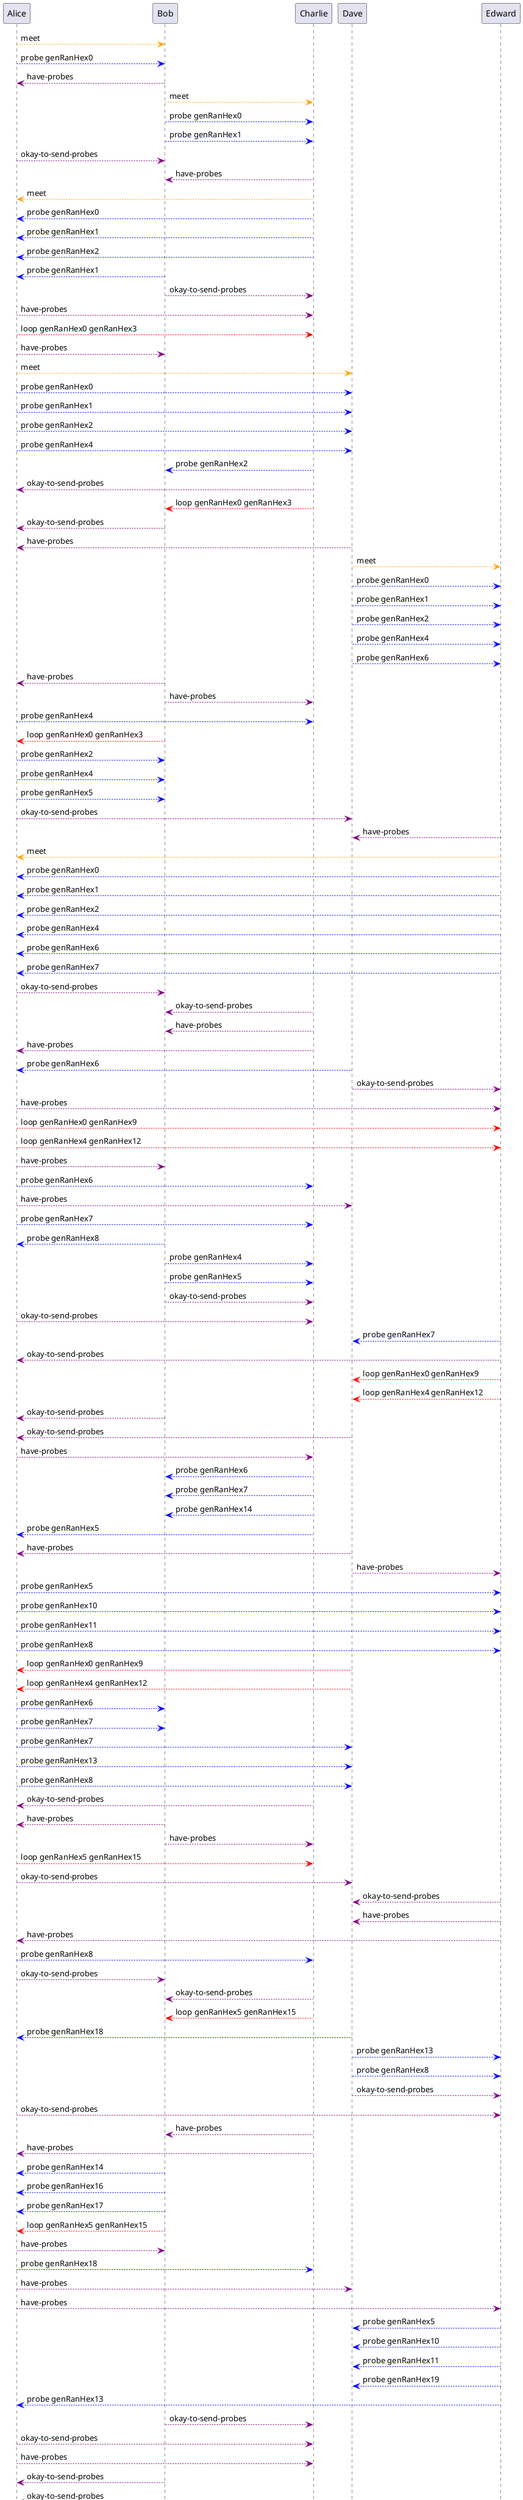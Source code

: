 @startuml messages
Alice -[#orange]-> Bob: meet
Alice -[#blue]-> Bob: probe genRanHex0
Bob -[#purple]-> Alice: have-probes
Bob -[#orange]-> Charlie: meet
Bob -[#blue]-> Charlie: probe genRanHex0
Bob -[#blue]-> Charlie: probe genRanHex1
Alice -[#purple]-> Bob: okay-to-send-probes
Charlie -[#purple]-> Bob: have-probes
Charlie -[#orange]-> Alice: meet
Charlie -[#blue]-> Alice: probe genRanHex0
Charlie -[#blue]-> Alice: probe genRanHex1
Charlie -[#blue]-> Alice: probe genRanHex2
Bob -[#blue]-> Alice: probe genRanHex1
Bob -[#purple]-> Charlie: okay-to-send-probes
Alice -[#purple]-> Charlie: have-probes
Alice -[#red]-> Charlie: loop genRanHex0 genRanHex3
Alice -[#purple]-> Bob: have-probes
Alice -[#orange]-> Dave: meet
Alice -[#blue]-> Dave: probe genRanHex0
Alice -[#blue]-> Dave: probe genRanHex1
Alice -[#blue]-> Dave: probe genRanHex2
Alice -[#blue]-> Dave: probe genRanHex4
Charlie -[#blue]-> Bob: probe genRanHex2
Charlie -[#purple]-> Alice: okay-to-send-probes
Charlie -[#red]-> Bob: loop genRanHex0 genRanHex3
Bob -[#purple]-> Alice: okay-to-send-probes
Dave -[#purple]-> Alice: have-probes
Dave -[#orange]-> Edward: meet
Dave -[#blue]-> Edward: probe genRanHex0
Dave -[#blue]-> Edward: probe genRanHex1
Dave -[#blue]-> Edward: probe genRanHex2
Dave -[#blue]-> Edward: probe genRanHex4
Dave -[#blue]-> Edward: probe genRanHex6
Bob -[#purple]-> Alice: have-probes
Bob -[#purple]-> Charlie: have-probes
Alice -[#blue]-> Charlie: probe genRanHex4
Bob -[#red]-> Alice: loop genRanHex0 genRanHex3
Alice -[#blue]-> Bob: probe genRanHex2
Alice -[#blue]-> Bob: probe genRanHex4
Alice -[#blue]-> Bob: probe genRanHex5
Alice -[#purple]-> Dave: okay-to-send-probes
Edward -[#purple]-> Dave: have-probes
Edward -[#orange]-> Alice: meet
Edward -[#blue]-> Alice: probe genRanHex0
Edward -[#blue]-> Alice: probe genRanHex1
Edward -[#blue]-> Alice: probe genRanHex2
Edward -[#blue]-> Alice: probe genRanHex4
Edward -[#blue]-> Alice: probe genRanHex6
Edward -[#blue]-> Alice: probe genRanHex7
Alice -[#purple]-> Bob: okay-to-send-probes
Charlie -[#purple]-> Bob: okay-to-send-probes
Charlie -[#purple]-> Bob: have-probes
Charlie -[#purple]-> Alice: have-probes
Dave -[#blue]-> Alice: probe genRanHex6
Dave -[#purple]-> Edward: okay-to-send-probes
Alice -[#purple]-> Edward: have-probes
Alice -[#red]-> Edward: loop genRanHex0 genRanHex9
Alice -[#red]-> Edward: loop genRanHex4 genRanHex12
Alice -[#purple]-> Bob: have-probes
Alice -[#blue]-> Charlie: probe genRanHex6
Alice -[#purple]-> Dave: have-probes
Alice -[#blue]-> Charlie: probe genRanHex7
Bob -[#blue]-> Alice: probe genRanHex8
Bob -[#blue]-> Charlie: probe genRanHex4
Bob -[#blue]-> Charlie: probe genRanHex5
Bob -[#purple]-> Charlie: okay-to-send-probes
Alice -[#purple]-> Charlie: okay-to-send-probes
Edward -[#blue]-> Dave: probe genRanHex7
Edward -[#purple]-> Alice: okay-to-send-probes
Edward -[#red]-> Dave: loop genRanHex0 genRanHex9
Edward -[#red]-> Dave: loop genRanHex4 genRanHex12
Bob -[#purple]-> Alice: okay-to-send-probes
Dave -[#purple]-> Alice: okay-to-send-probes
Alice -[#purple]-> Charlie: have-probes
Charlie -[#blue]-> Bob: probe genRanHex6
Charlie -[#blue]-> Bob: probe genRanHex7
Charlie -[#blue]-> Bob: probe genRanHex14
Charlie -[#blue]-> Alice: probe genRanHex5
Dave -[#purple]-> Alice: have-probes
Dave -[#purple]-> Edward: have-probes
Alice -[#blue]-> Edward: probe genRanHex5
Alice -[#blue]-> Edward: probe genRanHex10
Alice -[#blue]-> Edward: probe genRanHex11
Alice -[#blue]-> Edward: probe genRanHex8
Dave -[#red]-> Alice: loop genRanHex0 genRanHex9
Dave -[#red]-> Alice: loop genRanHex4 genRanHex12
Alice -[#blue]-> Bob: probe genRanHex6
Alice -[#blue]-> Bob: probe genRanHex7
Alice -[#blue]-> Dave: probe genRanHex7
Alice -[#blue]-> Dave: probe genRanHex13
Alice -[#blue]-> Dave: probe genRanHex8
Charlie -[#purple]-> Alice: okay-to-send-probes
Bob -[#purple]-> Alice: have-probes
Bob -[#purple]-> Charlie: have-probes
Alice -[#red]-> Charlie: loop genRanHex5 genRanHex15
Alice -[#purple]-> Dave: okay-to-send-probes
Edward -[#purple]-> Dave: okay-to-send-probes
Edward -[#purple]-> Dave: have-probes
Edward -[#purple]-> Alice: have-probes
Alice -[#blue]-> Charlie: probe genRanHex8
Alice -[#purple]-> Bob: okay-to-send-probes
Charlie -[#purple]-> Bob: okay-to-send-probes
Charlie -[#red]-> Bob: loop genRanHex5 genRanHex15
Dave -[#blue]-> Alice: probe genRanHex18
Dave -[#blue]-> Edward: probe genRanHex13
Dave -[#blue]-> Edward: probe genRanHex8
Dave -[#purple]-> Edward: okay-to-send-probes
Alice -[#purple]-> Edward: okay-to-send-probes
Charlie -[#purple]-> Bob: have-probes
Charlie -[#purple]-> Alice: have-probes
Bob -[#blue]-> Alice: probe genRanHex14
Bob -[#blue]-> Alice: probe genRanHex16
Bob -[#blue]-> Alice: probe genRanHex17
Bob -[#red]-> Alice: loop genRanHex5 genRanHex15
Alice -[#purple]-> Bob: have-probes
Alice -[#blue]-> Charlie: probe genRanHex18
Alice -[#purple]-> Dave: have-probes
Alice -[#purple]-> Edward: have-probes
Edward -[#blue]-> Dave: probe genRanHex5
Edward -[#blue]-> Dave: probe genRanHex10
Edward -[#blue]-> Dave: probe genRanHex11
Edward -[#blue]-> Dave: probe genRanHex19
Edward -[#blue]-> Alice: probe genRanHex13
Bob -[#purple]-> Charlie: okay-to-send-probes
Alice -[#purple]-> Charlie: okay-to-send-probes
Alice -[#purple]-> Charlie: have-probes
Bob -[#purple]-> Alice: okay-to-send-probes
Dave -[#purple]-> Alice: okay-to-send-probes
Edward -[#purple]-> Alice: okay-to-send-probes
Dave -[#purple]-> Alice: have-probes
Dave -[#purple]-> Edward: have-probes
Alice -[#red]-> Edward: loop genRanHex13 genRanHex20
Charlie -[#blue]-> Bob: probe genRanHex8
Charlie -[#blue]-> Bob: probe genRanHex18
Charlie -[#purple]-> Alice: okay-to-send-probes
Alice -[#blue]-> Bob: probe genRanHex18
Alice -[#blue]-> Dave: probe genRanHex14
Alice -[#blue]-> Dave: probe genRanHex16
Alice -[#blue]-> Dave: probe genRanHex17
Alice -[#blue]-> Edward: probe genRanHex18
Alice -[#blue]-> Edward: probe genRanHex14
Alice -[#blue]-> Edward: probe genRanHex16
Alice -[#blue]-> Edward: probe genRanHex17
Alice -[#purple]-> Dave: okay-to-send-probes
Edward -[#purple]-> Dave: okay-to-send-probes
Edward -[#red]-> Dave: loop genRanHex13 genRanHex20
Bob -[#red]-> Charlie: loop genRanHex8 genRanHex21
Bob -[#purple]-> Alice: have-probes
Bob -[#purple]-> Charlie: have-probes
Alice -[#blue]-> Charlie: probe genRanHex14
Alice -[#blue]-> Charlie: probe genRanHex16
Alice -[#blue]-> Charlie: probe genRanHex17
Edward -[#purple]-> Dave: have-probes
Edward -[#purple]-> Alice: have-probes
Dave -[#blue]-> Alice: probe genRanHex5
Dave -[#blue]-> Alice: probe genRanHex10
Dave -[#blue]-> Alice: probe genRanHex11
Dave -[#blue]-> Alice: probe genRanHex19
Dave -[#blue]-> Edward: probe genRanHex14
Dave -[#blue]-> Edward: probe genRanHex16
Dave -[#blue]-> Edward: probe genRanHex17
Dave -[#red]-> Alice: loop genRanHex13 genRanHex20
Charlie -[#red]-> Alice: loop genRanHex8 genRanHex21
Alice -[#purple]-> Bob: okay-to-send-probes
Charlie -[#purple]-> Bob: okay-to-send-probes
Charlie -[#red]-> Alice: loop genRanHex14 genRanHex23
Charlie -[#purple]-> Bob: have-probes
Charlie -[#purple]-> Alice: have-probes
Dave -[#purple]-> Edward: okay-to-send-probes
Alice -[#purple]-> Edward: okay-to-send-probes
Alice -[#red]-> Dave: loop genRanHex5 genRanHex24
Alice -[#red]-> Dave: loop genRanHex10 genRanHex25
Alice -[#red]-> Dave: loop genRanHex11 genRanHex26
Alice -[#purple]-> Bob: have-probes
Alice -[#blue]-> Charlie: probe genRanHex19
Alice -[#purple]-> Dave: have-probes
Alice -[#purple]-> Edward: have-probes
Alice -[#red]-> Bob: loop genRanHex8 genRanHex21
Bob -[#blue]-> Alice: probe genRanHex22
Alice -[#red]-> Bob: loop genRanHex14 genRanHex23
Bob -[#purple]-> Charlie: okay-to-send-probes
Alice -[#purple]-> Charlie: okay-to-send-probes
Edward -[#blue]-> Dave: probe genRanHex18
Edward -[#blue]-> Dave: probe genRanHex27
Edward -[#blue]-> Dave: probe genRanHex28
Edward -[#blue]-> Dave: probe genRanHex29
Dave -[#red]-> Edward: loop genRanHex5 genRanHex24
Dave -[#red]-> Edward: loop genRanHex10 genRanHex25
Dave -[#red]-> Edward: loop genRanHex11 genRanHex26
Bob -[#purple]-> Alice: okay-to-send-probes
Dave -[#purple]-> Alice: okay-to-send-probes
Edward -[#purple]-> Alice: okay-to-send-probes
Alice -[#purple]-> Charlie: have-probes
Bob -[#red]-> Charlie: loop genRanHex14 genRanHex23
Charlie -[#blue]-> Bob: probe genRanHex16
Charlie -[#blue]-> Bob: probe genRanHex17
Charlie -[#blue]-> Bob: probe genRanHex19
Dave -[#red]-> Edward: loop genRanHex18 genRanHex30
Dave -[#purple]-> Alice: have-probes
Dave -[#purple]-> Edward: have-probes
Edward -[#red]-> Alice: loop genRanHex5 genRanHex24
Edward -[#red]-> Alice: loop genRanHex10 genRanHex25
Edward -[#red]-> Alice: loop genRanHex11 genRanHex26
Alice -[#blue]-> Bob: probe genRanHex19
Alice -[#blue]-> Dave: probe genRanHex22
Alice -[#blue]-> Edward: probe genRanHex19
Alice -[#blue]-> Edward: probe genRanHex22
Charlie -[#purple]-> Alice: okay-to-send-probes
Bob -[#red]-> Charlie: loop genRanHex16 genRanHex31
Bob -[#red]-> Charlie: loop genRanHex17 genRanHex32
Bob -[#purple]-> Alice: have-probes
Bob -[#purple]-> Charlie: have-probes
Edward -[#red]-> Alice: loop genRanHex18 genRanHex30
Alice -[#purple]-> Dave: okay-to-send-probes
Edward -[#purple]-> Dave: okay-to-send-probes
Edward -[#red]-> Alice: loop genRanHex19 genRanHex34
Edward -[#purple]-> Dave: have-probes
Edward -[#purple]-> Alice: have-probes
Alice -[#blue]-> Charlie: probe genRanHex22
Charlie -[#red]-> Alice: loop genRanHex16 genRanHex31
Charlie -[#red]-> Alice: loop genRanHex17 genRanHex32
Alice -[#purple]-> Bob: okay-to-send-probes
Charlie -[#purple]-> Bob: okay-to-send-probes
Alice -[#red]-> Dave: loop genRanHex18 genRanHex30
Dave -[#blue]-> Alice: probe genRanHex27
Dave -[#blue]-> Alice: probe genRanHex28
Dave -[#blue]-> Alice: probe genRanHex29
Dave -[#blue]-> Edward: probe genRanHex22
Alice -[#red]-> Dave: loop genRanHex19 genRanHex34
Dave -[#purple]-> Edward: okay-to-send-probes
Alice -[#purple]-> Edward: okay-to-send-probes
Charlie -[#purple]-> Bob: have-probes
Charlie -[#purple]-> Alice: have-probes
Alice -[#red]-> Bob: loop genRanHex16 genRanHex31
Alice -[#red]-> Bob: loop genRanHex17 genRanHex32
Bob -[#blue]-> Alice: probe genRanHex33
Alice -[#purple]-> Bob: have-probes
Alice -[#blue]-> Charlie: probe genRanHex27
Alice -[#purple]-> Dave: have-probes
Alice -[#purple]-> Edward: have-probes
Alice -[#blue]-> Charlie: probe genRanHex28
Alice -[#blue]-> Charlie: probe genRanHex29
Dave -[#red]-> Edward: loop genRanHex19 genRanHex34
Edward -[#blue]-> Dave: probe genRanHex35
Bob -[#purple]-> Charlie: okay-to-send-probes
Alice -[#purple]-> Charlie: okay-to-send-probes
Alice -[#purple]-> Charlie: have-probes
Bob -[#purple]-> Alice: okay-to-send-probes
Dave -[#purple]-> Alice: okay-to-send-probes
Edward -[#purple]-> Alice: okay-to-send-probes
Dave -[#purple]-> Alice: have-probes
Dave -[#purple]-> Edward: have-probes
Charlie -[#blue]-> Bob: probe genRanHex22
Charlie -[#blue]-> Bob: probe genRanHex27
Charlie -[#blue]-> Bob: probe genRanHex28
Charlie -[#blue]-> Bob: probe genRanHex29
Charlie -[#purple]-> Alice: okay-to-send-probes
Alice -[#blue]-> Bob: probe genRanHex27
Alice -[#blue]-> Bob: probe genRanHex28
Alice -[#blue]-> Bob: probe genRanHex29
Alice -[#blue]-> Dave: probe genRanHex33
Alice -[#blue]-> Edward: probe genRanHex27
Alice -[#blue]-> Edward: probe genRanHex28
Alice -[#blue]-> Edward: probe genRanHex29
Alice -[#blue]-> Edward: probe genRanHex33
Alice -[#purple]-> Dave: okay-to-send-probes
Edward -[#purple]-> Dave: okay-to-send-probes
Bob -[#red]-> Charlie: loop genRanHex22 genRanHex36
Bob -[#purple]-> Alice: have-probes
Bob -[#purple]-> Charlie: have-probes
Alice -[#blue]-> Charlie: probe genRanHex33
Edward -[#red]-> Alice: loop genRanHex27 genRanHex40
Edward -[#red]-> Alice: loop genRanHex28 genRanHex41
Edward -[#red]-> Alice: loop genRanHex29 genRanHex42
Edward -[#purple]-> Dave: have-probes
Edward -[#purple]-> Alice: have-probes
Dave -[#blue]-> Alice: probe genRanHex35
Dave -[#blue]-> Edward: probe genRanHex33
Charlie -[#red]-> Alice: loop genRanHex22 genRanHex36
Alice -[#purple]-> Bob: okay-to-send-probes
Charlie -[#purple]-> Bob: okay-to-send-probes
Charlie -[#purple]-> Bob: have-probes
Charlie -[#purple]-> Alice: have-probes
Alice -[#red]-> Dave: loop genRanHex27 genRanHex40
Alice -[#red]-> Dave: loop genRanHex28 genRanHex41
Alice -[#red]-> Dave: loop genRanHex29 genRanHex42
Dave -[#purple]-> Edward: okay-to-send-probes
Alice -[#purple]-> Edward: okay-to-send-probes
Alice -[#purple]-> Bob: have-probes
Alice -[#blue]-> Charlie: probe genRanHex35
Alice -[#purple]-> Dave: have-probes
Alice -[#purple]-> Edward: have-probes
Alice -[#red]-> Bob: loop genRanHex22 genRanHex36
Bob -[#blue]-> Alice: probe genRanHex37
Bob -[#blue]-> Alice: probe genRanHex38
Bob -[#blue]-> Alice: probe genRanHex39
Bob -[#purple]-> Charlie: okay-to-send-probes
Alice -[#purple]-> Charlie: okay-to-send-probes
Dave -[#red]-> Edward: loop genRanHex27 genRanHex40
Dave -[#red]-> Edward: loop genRanHex28 genRanHex41
Dave -[#red]-> Edward: loop genRanHex29 genRanHex42
Edward -[#blue]-> Dave: probe genRanHex43
Bob -[#purple]-> Alice: okay-to-send-probes
Dave -[#purple]-> Alice: okay-to-send-probes
Edward -[#purple]-> Alice: okay-to-send-probes
Alice -[#purple]-> Charlie: have-probes
Charlie -[#blue]-> Bob: probe genRanHex33
Charlie -[#blue]-> Bob: probe genRanHex35
Dave -[#purple]-> Alice: have-probes
Dave -[#purple]-> Edward: have-probes
Alice -[#blue]-> Bob: probe genRanHex35
Alice -[#blue]-> Dave: probe genRanHex37
Alice -[#blue]-> Dave: probe genRanHex38
Alice -[#blue]-> Dave: probe genRanHex39
Alice -[#blue]-> Edward: probe genRanHex35
Alice -[#blue]-> Edward: probe genRanHex37
Alice -[#blue]-> Edward: probe genRanHex38
Alice -[#blue]-> Edward: probe genRanHex39
Charlie -[#purple]-> Alice: okay-to-send-probes
Bob -[#red]-> Charlie: loop genRanHex33 genRanHex44
Bob -[#purple]-> Alice: have-probes
Bob -[#purple]-> Charlie: have-probes
Alice -[#purple]-> Dave: okay-to-send-probes
Edward -[#purple]-> Dave: okay-to-send-probes
Edward -[#red]-> Alice: loop genRanHex35 genRanHex46
Edward -[#purple]-> Dave: have-probes
Edward -[#purple]-> Alice: have-probes
Alice -[#blue]-> Charlie: probe genRanHex37
Alice -[#blue]-> Charlie: probe genRanHex38
Alice -[#blue]-> Charlie: probe genRanHex39
Charlie -[#red]-> Alice: loop genRanHex33 genRanHex44
Alice -[#purple]-> Bob: okay-to-send-probes
Charlie -[#purple]-> Bob: okay-to-send-probes
Dave -[#blue]-> Alice: probe genRanHex43
Dave -[#blue]-> Edward: probe genRanHex37
Dave -[#blue]-> Edward: probe genRanHex38
Dave -[#blue]-> Edward: probe genRanHex39
Alice -[#red]-> Dave: loop genRanHex35 genRanHex46
Dave -[#purple]-> Edward: okay-to-send-probes
Alice -[#purple]-> Edward: okay-to-send-probes
Charlie -[#purple]-> Bob: have-probes
Charlie -[#purple]-> Alice: have-probes
Alice -[#red]-> Bob: loop genRanHex33 genRanHex44
Bob -[#blue]-> Alice: probe genRanHex45
Alice -[#purple]-> Bob: have-probes
Alice -[#blue]-> Charlie: probe genRanHex43
Alice -[#purple]-> Dave: have-probes
Alice -[#purple]-> Edward: have-probes
Dave -[#red]-> Edward: loop genRanHex35 genRanHex46
Edward -[#blue]-> Dave: probe genRanHex47
Edward -[#blue]-> Dave: probe genRanHex48
Edward -[#blue]-> Dave: probe genRanHex49
Bob -[#purple]-> Charlie: okay-to-send-probes
Alice -[#purple]-> Charlie: okay-to-send-probes
Alice -[#purple]-> Charlie: have-probes
Bob -[#purple]-> Alice: okay-to-send-probes
Dave -[#purple]-> Alice: okay-to-send-probes
Edward -[#purple]-> Alice: okay-to-send-probes
Dave -[#purple]-> Alice: have-probes
Dave -[#purple]-> Edward: have-probes
Charlie -[#blue]-> Bob: probe genRanHex37
Charlie -[#blue]-> Bob: probe genRanHex38
Charlie -[#blue]-> Bob: probe genRanHex39
Charlie -[#blue]-> Bob: probe genRanHex43
Charlie -[#purple]-> Alice: okay-to-send-probes
Alice -[#blue]-> Bob: probe genRanHex43
Alice -[#blue]-> Dave: probe genRanHex45
Alice -[#blue]-> Edward: probe genRanHex43
Alice -[#blue]-> Edward: probe genRanHex45
Alice -[#purple]-> Dave: okay-to-send-probes
Edward -[#purple]-> Dave: okay-to-send-probes
Bob -[#red]-> Charlie: loop genRanHex37 genRanHex50
Bob -[#red]-> Charlie: loop genRanHex38 genRanHex51
Bob -[#red]-> Charlie: loop genRanHex39 genRanHex52
Bob -[#purple]-> Alice: have-probes
Bob -[#purple]-> Charlie: have-probes
Alice -[#blue]-> Charlie: probe genRanHex45
Edward -[#red]-> Alice: loop genRanHex43 genRanHex54
Edward -[#purple]-> Dave: have-probes
Edward -[#purple]-> Alice: have-probes
Dave -[#blue]-> Alice: probe genRanHex47
Dave -[#blue]-> Alice: probe genRanHex48
Dave -[#blue]-> Alice: probe genRanHex49
Dave -[#blue]-> Edward: probe genRanHex45
Charlie -[#red]-> Alice: loop genRanHex37 genRanHex50
Charlie -[#red]-> Alice: loop genRanHex38 genRanHex51
Charlie -[#red]-> Alice: loop genRanHex39 genRanHex52
Alice -[#purple]-> Bob: okay-to-send-probes
Charlie -[#purple]-> Bob: okay-to-send-probes
Charlie -[#purple]-> Bob: have-probes
Charlie -[#purple]-> Alice: have-probes
Alice -[#red]-> Dave: loop genRanHex43 genRanHex54
Dave -[#purple]-> Edward: okay-to-send-probes
Alice -[#purple]-> Edward: okay-to-send-probes
Alice -[#purple]-> Bob: have-probes
Alice -[#blue]-> Charlie: probe genRanHex47
Alice -[#purple]-> Dave: have-probes
Alice -[#purple]-> Edward: have-probes
Alice -[#blue]-> Charlie: probe genRanHex48
Alice -[#blue]-> Charlie: probe genRanHex49
Alice -[#red]-> Bob: loop genRanHex37 genRanHex50
Alice -[#red]-> Bob: loop genRanHex38 genRanHex51
Alice -[#red]-> Bob: loop genRanHex39 genRanHex52
Bob -[#blue]-> Alice: probe genRanHex53
Bob -[#purple]-> Charlie: okay-to-send-probes
Alice -[#purple]-> Charlie: okay-to-send-probes
Dave -[#red]-> Edward: loop genRanHex43 genRanHex54
Edward -[#blue]-> Dave: probe genRanHex55
Bob -[#purple]-> Alice: okay-to-send-probes
Dave -[#purple]-> Alice: okay-to-send-probes
Edward -[#purple]-> Alice: okay-to-send-probes
Alice -[#purple]-> Charlie: have-probes
Charlie -[#blue]-> Bob: probe genRanHex45
Charlie -[#blue]-> Bob: probe genRanHex47
Charlie -[#blue]-> Bob: probe genRanHex48
Charlie -[#blue]-> Bob: probe genRanHex49
Dave -[#purple]-> Alice: have-probes
Dave -[#purple]-> Edward: have-probes
Alice -[#blue]-> Bob: probe genRanHex47
Alice -[#blue]-> Bob: probe genRanHex48
Alice -[#blue]-> Bob: probe genRanHex49
Alice -[#blue]-> Dave: probe genRanHex53
Alice -[#blue]-> Edward: probe genRanHex47
Alice -[#blue]-> Edward: probe genRanHex48
Alice -[#blue]-> Edward: probe genRanHex49
Alice -[#blue]-> Edward: probe genRanHex53
Charlie -[#purple]-> Alice: okay-to-send-probes
Bob -[#red]-> Charlie: loop genRanHex45 genRanHex56
Bob -[#purple]-> Alice: have-probes
Bob -[#purple]-> Charlie: have-probes
Alice -[#purple]-> Dave: okay-to-send-probes
Edward -[#purple]-> Dave: okay-to-send-probes
Edward -[#red]-> Alice: loop genRanHex47 genRanHex60
Edward -[#red]-> Alice: loop genRanHex48 genRanHex61
Edward -[#red]-> Alice: loop genRanHex49 genRanHex62
Edward -[#purple]-> Dave: have-probes
Edward -[#purple]-> Alice: have-probes
Alice -[#blue]-> Charlie: probe genRanHex53
Charlie -[#red]-> Alice: loop genRanHex45 genRanHex56
Alice -[#purple]-> Bob: okay-to-send-probes
Charlie -[#purple]-> Bob: okay-to-send-probes
Dave -[#blue]-> Alice: probe genRanHex55
Dave -[#blue]-> Edward: probe genRanHex53
Alice -[#red]-> Dave: loop genRanHex47 genRanHex60
Alice -[#red]-> Dave: loop genRanHex48 genRanHex61
Alice -[#red]-> Dave: loop genRanHex49 genRanHex62
Dave -[#purple]-> Edward: okay-to-send-probes
Alice -[#purple]-> Edward: okay-to-send-probes
Charlie -[#purple]-> Bob: have-probes
Charlie -[#purple]-> Alice: have-probes
Alice -[#red]-> Bob: loop genRanHex45 genRanHex56
Bob -[#blue]-> Alice: probe genRanHex57
Bob -[#blue]-> Alice: probe genRanHex58
Bob -[#blue]-> Alice: probe genRanHex59
Alice -[#purple]-> Bob: have-probes
Alice -[#blue]-> Charlie: probe genRanHex55
Alice -[#purple]-> Dave: have-probes
Alice -[#purple]-> Edward: have-probes
Dave -[#red]-> Edward: loop genRanHex47 genRanHex60
Dave -[#red]-> Edward: loop genRanHex48 genRanHex61
Dave -[#red]-> Edward: loop genRanHex49 genRanHex62
Edward -[#blue]-> Dave: probe genRanHex63
Bob -[#purple]-> Charlie: okay-to-send-probes
Alice -[#purple]-> Charlie: okay-to-send-probes
Alice -[#purple]-> Charlie: have-probes
Bob -[#purple]-> Alice: okay-to-send-probes
Dave -[#purple]-> Alice: okay-to-send-probes
Edward -[#purple]-> Alice: okay-to-send-probes
Dave -[#purple]-> Alice: have-probes
Dave -[#purple]-> Edward: have-probes
Charlie -[#blue]-> Bob: probe genRanHex53
Charlie -[#blue]-> Bob: probe genRanHex55
Charlie -[#purple]-> Alice: okay-to-send-probes
Alice -[#blue]-> Bob: probe genRanHex55
Alice -[#blue]-> Dave: probe genRanHex57
Alice -[#blue]-> Dave: probe genRanHex58
Alice -[#blue]-> Dave: probe genRanHex59
Alice -[#blue]-> Edward: probe genRanHex55
Alice -[#blue]-> Edward: probe genRanHex57
Alice -[#blue]-> Edward: probe genRanHex58
Alice -[#blue]-> Edward: probe genRanHex59
Alice -[#purple]-> Dave: okay-to-send-probes
Edward -[#purple]-> Dave: okay-to-send-probes
Bob -[#red]-> Charlie: loop genRanHex53 genRanHex64
Bob -[#purple]-> Alice: have-probes
Bob -[#purple]-> Charlie: have-probes
Alice -[#blue]-> Charlie: probe genRanHex57
Alice -[#blue]-> Charlie: probe genRanHex58
Alice -[#blue]-> Charlie: probe genRanHex59
Edward -[#red]-> Alice: loop genRanHex55 genRanHex66
Edward -[#purple]-> Dave: have-probes
Edward -[#purple]-> Alice: have-probes
Dave -[#blue]-> Alice: probe genRanHex63
Dave -[#blue]-> Edward: probe genRanHex57
Dave -[#blue]-> Edward: probe genRanHex58
Dave -[#blue]-> Edward: probe genRanHex59
Charlie -[#red]-> Alice: loop genRanHex53 genRanHex64
Alice -[#purple]-> Bob: okay-to-send-probes
Charlie -[#purple]-> Bob: okay-to-send-probes
Charlie -[#purple]-> Bob: have-probes
Charlie -[#purple]-> Alice: have-probes
Alice -[#red]-> Dave: loop genRanHex55 genRanHex66
Dave -[#purple]-> Edward: okay-to-send-probes
Alice -[#purple]-> Edward: okay-to-send-probes
Alice -[#purple]-> Bob: have-probes
Alice -[#blue]-> Charlie: probe genRanHex63
Alice -[#purple]-> Dave: have-probes
Alice -[#purple]-> Edward: have-probes
Alice -[#red]-> Bob: loop genRanHex53 genRanHex64
Bob -[#blue]-> Alice: probe genRanHex65
Bob -[#purple]-> Charlie: okay-to-send-probes
Alice -[#purple]-> Charlie: okay-to-send-probes
Dave -[#red]-> Edward: loop genRanHex55 genRanHex66
Edward -[#blue]-> Dave: probe genRanHex67
Edward -[#blue]-> Dave: probe genRanHex68
Edward -[#blue]-> Dave: probe genRanHex69
Bob -[#purple]-> Alice: okay-to-send-probes
Dave -[#purple]-> Alice: okay-to-send-probes
Edward -[#purple]-> Alice: okay-to-send-probes
Alice -[#purple]-> Charlie: have-probes
Charlie -[#blue]-> Bob: probe genRanHex57
Charlie -[#blue]-> Bob: probe genRanHex58
Charlie -[#blue]-> Bob: probe genRanHex59
Charlie -[#blue]-> Bob: probe genRanHex63
Dave -[#purple]-> Alice: have-probes
Dave -[#purple]-> Edward: have-probes
Alice -[#blue]-> Bob: probe genRanHex63
Alice -[#blue]-> Dave: probe genRanHex65
Alice -[#blue]-> Edward: probe genRanHex63
Alice -[#blue]-> Edward: probe genRanHex65
Charlie -[#purple]-> Alice: okay-to-send-probes
Bob -[#red]-> Charlie: loop genRanHex57 genRanHex70
Bob -[#red]-> Charlie: loop genRanHex58 genRanHex71
Bob -[#red]-> Charlie: loop genRanHex59 genRanHex72
Bob -[#purple]-> Alice: have-probes
Bob -[#purple]-> Charlie: have-probes
Alice -[#purple]-> Dave: okay-to-send-probes
Edward -[#purple]-> Dave: okay-to-send-probes
Edward -[#red]-> Alice: loop genRanHex63 genRanHex74
Edward -[#purple]-> Dave: have-probes
Edward -[#purple]-> Alice: have-probes
Alice -[#blue]-> Charlie: probe genRanHex65
Charlie -[#red]-> Alice: loop genRanHex57 genRanHex70
Charlie -[#red]-> Alice: loop genRanHex58 genRanHex71
Charlie -[#red]-> Alice: loop genRanHex59 genRanHex72
Alice -[#purple]-> Bob: okay-to-send-probes
Charlie -[#purple]-> Bob: okay-to-send-probes
Dave -[#blue]-> Alice: probe genRanHex67
Dave -[#blue]-> Alice: probe genRanHex68
Dave -[#blue]-> Alice: probe genRanHex69
Dave -[#blue]-> Edward: probe genRanHex65
Alice -[#red]-> Dave: loop genRanHex63 genRanHex74
Dave -[#purple]-> Edward: okay-to-send-probes
Alice -[#purple]-> Edward: okay-to-send-probes
Charlie -[#purple]-> Bob: have-probes
Charlie -[#purple]-> Alice: have-probes
Alice -[#red]-> Bob: loop genRanHex57 genRanHex70
Alice -[#red]-> Bob: loop genRanHex58 genRanHex71
Alice -[#red]-> Bob: loop genRanHex59 genRanHex72
Bob -[#blue]-> Alice: probe genRanHex73
Alice -[#purple]-> Bob: have-probes
Alice -[#blue]-> Charlie: probe genRanHex67
Alice -[#purple]-> Dave: have-probes
Alice -[#purple]-> Edward: have-probes
Alice -[#blue]-> Charlie: probe genRanHex68
Alice -[#blue]-> Charlie: probe genRanHex69
Dave -[#red]-> Edward: loop genRanHex63 genRanHex74
Edward -[#blue]-> Dave: probe genRanHex75
Bob -[#purple]-> Charlie: okay-to-send-probes
Alice -[#purple]-> Charlie: okay-to-send-probes
Alice -[#purple]-> Charlie: have-probes
Bob -[#purple]-> Alice: okay-to-send-probes
Dave -[#purple]-> Alice: okay-to-send-probes
Edward -[#purple]-> Alice: okay-to-send-probes
Dave -[#purple]-> Alice: have-probes
Dave -[#purple]-> Edward: have-probes
Charlie -[#blue]-> Bob: probe genRanHex65
Charlie -[#blue]-> Bob: probe genRanHex67
Charlie -[#blue]-> Bob: probe genRanHex68
Charlie -[#blue]-> Bob: probe genRanHex69
Charlie -[#purple]-> Alice: okay-to-send-probes
Alice -[#blue]-> Bob: probe genRanHex67
Alice -[#blue]-> Bob: probe genRanHex68
Alice -[#blue]-> Bob: probe genRanHex69
Alice -[#blue]-> Dave: probe genRanHex73
Alice -[#blue]-> Edward: probe genRanHex67
Alice -[#blue]-> Edward: probe genRanHex68
Alice -[#blue]-> Edward: probe genRanHex69
Alice -[#blue]-> Edward: probe genRanHex73
Alice -[#purple]-> Dave: okay-to-send-probes
Edward -[#purple]-> Dave: okay-to-send-probes
Bob -[#red]-> Charlie: loop genRanHex65 genRanHex76
Bob -[#purple]-> Alice: have-probes
Bob -[#purple]-> Charlie: have-probes
Alice -[#blue]-> Charlie: probe genRanHex73
Edward -[#red]-> Alice: loop genRanHex67 genRanHex80
Edward -[#red]-> Alice: loop genRanHex68 genRanHex81
Edward -[#red]-> Alice: loop genRanHex69 genRanHex82
Edward -[#purple]-> Dave: have-probes
Edward -[#purple]-> Alice: have-probes
Dave -[#blue]-> Alice: probe genRanHex75
Dave -[#blue]-> Edward: probe genRanHex73
Charlie -[#red]-> Alice: loop genRanHex65 genRanHex76
Alice -[#purple]-> Bob: okay-to-send-probes
Charlie -[#purple]-> Bob: okay-to-send-probes
Charlie -[#purple]-> Bob: have-probes
Charlie -[#purple]-> Alice: have-probes
Alice -[#red]-> Dave: loop genRanHex67 genRanHex80
Alice -[#red]-> Dave: loop genRanHex68 genRanHex81
Alice -[#red]-> Dave: loop genRanHex69 genRanHex82
Dave -[#purple]-> Edward: okay-to-send-probes
Alice -[#purple]-> Edward: okay-to-send-probes
Alice -[#purple]-> Bob: have-probes
Alice -[#blue]-> Charlie: probe genRanHex75
Alice -[#purple]-> Dave: have-probes
Alice -[#purple]-> Edward: have-probes
Alice -[#red]-> Bob: loop genRanHex65 genRanHex76
Bob -[#blue]-> Alice: probe genRanHex77
Bob -[#blue]-> Alice: probe genRanHex78
Bob -[#blue]-> Alice: probe genRanHex79
Bob -[#purple]-> Charlie: okay-to-send-probes
Alice -[#purple]-> Charlie: okay-to-send-probes
Dave -[#red]-> Edward: loop genRanHex67 genRanHex80
Dave -[#red]-> Edward: loop genRanHex68 genRanHex81
Dave -[#red]-> Edward: loop genRanHex69 genRanHex82
Edward -[#blue]-> Dave: probe genRanHex83
Bob -[#purple]-> Alice: okay-to-send-probes
Dave -[#purple]-> Alice: okay-to-send-probes
Edward -[#purple]-> Alice: okay-to-send-probes
Alice -[#purple]-> Charlie: have-probes
Charlie -[#blue]-> Bob: probe genRanHex73
Charlie -[#blue]-> Bob: probe genRanHex75
Dave -[#purple]-> Alice: have-probes
Dave -[#purple]-> Edward: have-probes
Alice -[#blue]-> Bob: probe genRanHex75
Alice -[#blue]-> Dave: probe genRanHex77
Alice -[#blue]-> Dave: probe genRanHex78
Alice -[#blue]-> Dave: probe genRanHex79
Alice -[#blue]-> Edward: probe genRanHex75
Alice -[#blue]-> Edward: probe genRanHex77
Alice -[#blue]-> Edward: probe genRanHex78
Alice -[#blue]-> Edward: probe genRanHex79
Charlie -[#purple]-> Alice: okay-to-send-probes
Bob -[#red]-> Charlie: loop genRanHex73 genRanHex84
Bob -[#purple]-> Alice: have-probes
Bob -[#purple]-> Charlie: have-probes
Alice -[#purple]-> Dave: okay-to-send-probes
Edward -[#purple]-> Dave: okay-to-send-probes
Edward -[#red]-> Alice: loop genRanHex75 genRanHex86
Edward -[#purple]-> Dave: have-probes
Edward -[#purple]-> Alice: have-probes
Alice -[#blue]-> Charlie: probe genRanHex77
Alice -[#blue]-> Charlie: probe genRanHex78
Alice -[#blue]-> Charlie: probe genRanHex79
Charlie -[#red]-> Alice: loop genRanHex73 genRanHex84
Alice -[#purple]-> Bob: okay-to-send-probes
Charlie -[#purple]-> Bob: okay-to-send-probes
Dave -[#blue]-> Alice: probe genRanHex83
Dave -[#blue]-> Edward: probe genRanHex77
Dave -[#blue]-> Edward: probe genRanHex78
Dave -[#blue]-> Edward: probe genRanHex79
Alice -[#red]-> Dave: loop genRanHex75 genRanHex86
Dave -[#purple]-> Edward: okay-to-send-probes
Alice -[#purple]-> Edward: okay-to-send-probes
Charlie -[#purple]-> Bob: have-probes
Charlie -[#purple]-> Alice: have-probes
Alice -[#red]-> Bob: loop genRanHex73 genRanHex84
Bob -[#blue]-> Alice: probe genRanHex85
Alice -[#purple]-> Bob: have-probes
Alice -[#blue]-> Charlie: probe genRanHex83
Alice -[#purple]-> Dave: have-probes
Alice -[#purple]-> Edward: have-probes
Dave -[#red]-> Edward: loop genRanHex75 genRanHex86
Edward -[#blue]-> Dave: probe genRanHex87
Edward -[#blue]-> Dave: probe genRanHex88
Edward -[#blue]-> Dave: probe genRanHex89
Bob -[#purple]-> Charlie: okay-to-send-probes
Alice -[#purple]-> Charlie: okay-to-send-probes
Alice -[#purple]-> Charlie: have-probes
Bob -[#purple]-> Alice: okay-to-send-probes
Dave -[#purple]-> Alice: okay-to-send-probes
Edward -[#purple]-> Alice: okay-to-send-probes
Dave -[#purple]-> Alice: have-probes
Dave -[#purple]-> Edward: have-probes
Charlie -[#blue]-> Bob: probe genRanHex77
Charlie -[#blue]-> Bob: probe genRanHex78
Charlie -[#blue]-> Bob: probe genRanHex79
Charlie -[#blue]-> Bob: probe genRanHex83
Charlie -[#purple]-> Alice: okay-to-send-probes
Alice -[#blue]-> Bob: probe genRanHex83
Alice -[#blue]-> Dave: probe genRanHex85
Alice -[#blue]-> Edward: probe genRanHex83
Alice -[#blue]-> Edward: probe genRanHex85
Alice -[#purple]-> Dave: okay-to-send-probes
Edward -[#purple]-> Dave: okay-to-send-probes
Bob -[#red]-> Charlie: loop genRanHex77 genRanHex90
Bob -[#red]-> Charlie: loop genRanHex78 genRanHex91
Bob -[#red]-> Charlie: loop genRanHex79 genRanHex92
Bob -[#purple]-> Alice: have-probes
Bob -[#purple]-> Charlie: have-probes
Alice -[#blue]-> Charlie: probe genRanHex85
Edward -[#red]-> Alice: loop genRanHex83 genRanHex94
Edward -[#purple]-> Dave: have-probes
Edward -[#purple]-> Alice: have-probes
Dave -[#blue]-> Alice: probe genRanHex87
Dave -[#blue]-> Alice: probe genRanHex88
Dave -[#blue]-> Alice: probe genRanHex89
Dave -[#blue]-> Edward: probe genRanHex85
Charlie -[#red]-> Alice: loop genRanHex77 genRanHex90
Charlie -[#red]-> Alice: loop genRanHex78 genRanHex91
Charlie -[#red]-> Alice: loop genRanHex79 genRanHex92
Alice -[#purple]-> Bob: okay-to-send-probes
Charlie -[#purple]-> Bob: okay-to-send-probes
Charlie -[#purple]-> Bob: have-probes
Charlie -[#purple]-> Alice: have-probes
Alice -[#red]-> Dave: loop genRanHex83 genRanHex94
Dave -[#purple]-> Edward: okay-to-send-probes
Alice -[#purple]-> Edward: okay-to-send-probes
Alice -[#purple]-> Bob: have-probes
Alice -[#blue]-> Charlie: probe genRanHex87
Alice -[#purple]-> Dave: have-probes
Alice -[#purple]-> Edward: have-probes
Alice -[#blue]-> Charlie: probe genRanHex88
Alice -[#blue]-> Charlie: probe genRanHex89
Alice -[#red]-> Bob: loop genRanHex77 genRanHex90
Alice -[#red]-> Bob: loop genRanHex78 genRanHex91
Alice -[#red]-> Bob: loop genRanHex79 genRanHex92
Bob -[#blue]-> Alice: probe genRanHex93
Bob -[#purple]-> Charlie: okay-to-send-probes
Alice -[#purple]-> Charlie: okay-to-send-probes
Dave -[#red]-> Edward: loop genRanHex83 genRanHex94
Edward -[#blue]-> Dave: probe genRanHex95
Bob -[#purple]-> Alice: okay-to-send-probes
Dave -[#purple]-> Alice: okay-to-send-probes
Edward -[#purple]-> Alice: okay-to-send-probes
Alice -[#purple]-> Charlie: have-probes
Charlie -[#blue]-> Bob: probe genRanHex85
Charlie -[#blue]-> Bob: probe genRanHex87
Charlie -[#blue]-> Bob: probe genRanHex88
Charlie -[#blue]-> Bob: probe genRanHex89
Dave -[#purple]-> Alice: have-probes
Dave -[#purple]-> Edward: have-probes
Alice -[#blue]-> Bob: probe genRanHex87
Alice -[#blue]-> Bob: probe genRanHex88
Alice -[#blue]-> Bob: probe genRanHex89
Alice -[#blue]-> Dave: probe genRanHex93
Alice -[#blue]-> Edward: probe genRanHex87
Alice -[#blue]-> Edward: probe genRanHex88
Alice -[#blue]-> Edward: probe genRanHex89
Alice -[#blue]-> Edward: probe genRanHex93
Charlie -[#purple]-> Alice: okay-to-send-probes
Bob -[#red]-> Charlie: loop genRanHex85 genRanHex96
Bob -[#purple]-> Alice: have-probes
Bob -[#purple]-> Charlie: have-probes
Alice -[#purple]-> Dave: okay-to-send-probes
Edward -[#purple]-> Dave: okay-to-send-probes
Edward -[#red]-> Alice: loop genRanHex87 genRanHex100
Edward -[#red]-> Alice: loop genRanHex88 genRanHex101
Edward -[#red]-> Alice: loop genRanHex89 genRanHex102
Edward -[#purple]-> Dave: have-probes
Edward -[#purple]-> Alice: have-probes
Alice -[#blue]-> Charlie: probe genRanHex93
Charlie -[#red]-> Alice: loop genRanHex85 genRanHex96
Alice -[#purple]-> Bob: okay-to-send-probes
Charlie -[#purple]-> Bob: okay-to-send-probes
Dave -[#blue]-> Alice: probe genRanHex95
Dave -[#blue]-> Edward: probe genRanHex93
Alice -[#red]-> Dave: loop genRanHex87 genRanHex100
Alice -[#red]-> Dave: loop genRanHex88 genRanHex101
Alice -[#red]-> Dave: loop genRanHex89 genRanHex102
Dave -[#purple]-> Edward: okay-to-send-probes
Alice -[#purple]-> Edward: okay-to-send-probes
Charlie -[#purple]-> Bob: have-probes
Charlie -[#purple]-> Alice: have-probes
Alice -[#red]-> Bob: loop genRanHex85 genRanHex96
Bob -[#blue]-> Alice: probe genRanHex97
Bob -[#blue]-> Alice: probe genRanHex98
Bob -[#blue]-> Alice: probe genRanHex99
Alice -[#purple]-> Bob: have-probes
Alice -[#blue]-> Charlie: probe genRanHex95
Alice -[#purple]-> Dave: have-probes
Alice -[#purple]-> Edward: have-probes
Dave -[#red]-> Edward: loop genRanHex87 genRanHex100
Dave -[#red]-> Edward: loop genRanHex88 genRanHex101
Dave -[#red]-> Edward: loop genRanHex89 genRanHex102
Edward -[#blue]-> Dave: probe genRanHex103
Bob -[#purple]-> Charlie: okay-to-send-probes
Alice -[#purple]-> Charlie: okay-to-send-probes
Alice -[#purple]-> Charlie: have-probes
Bob -[#purple]-> Alice: okay-to-send-probes
Dave -[#purple]-> Alice: okay-to-send-probes
Edward -[#purple]-> Alice: okay-to-send-probes
Dave -[#purple]-> Alice: have-probes
Dave -[#purple]-> Edward: have-probes
Charlie -[#blue]-> Bob: probe genRanHex93
Charlie -[#blue]-> Bob: probe genRanHex95
Charlie -[#purple]-> Alice: okay-to-send-probes
Alice -[#blue]-> Bob: probe genRanHex95
Alice -[#blue]-> Dave: probe genRanHex97
Alice -[#blue]-> Dave: probe genRanHex98
Alice -[#blue]-> Dave: probe genRanHex99
Alice -[#blue]-> Edward: probe genRanHex95
Alice -[#blue]-> Edward: probe genRanHex97
Alice -[#blue]-> Edward: probe genRanHex98
Alice -[#blue]-> Edward: probe genRanHex99
Alice -[#purple]-> Dave: okay-to-send-probes
Edward -[#purple]-> Dave: okay-to-send-probes
Bob -[#red]-> Charlie: loop genRanHex93 genRanHex104
Bob -[#purple]-> Alice: have-probes
Bob -[#purple]-> Charlie: have-probes
Alice -[#blue]-> Charlie: probe genRanHex97
Alice -[#blue]-> Charlie: probe genRanHex98
Alice -[#blue]-> Charlie: probe genRanHex99
Edward -[#red]-> Alice: loop genRanHex95 genRanHex106
Edward -[#purple]-> Dave: have-probes
Edward -[#purple]-> Alice: have-probes
Dave -[#blue]-> Alice: probe genRanHex103
Dave -[#blue]-> Edward: probe genRanHex97
Dave -[#blue]-> Edward: probe genRanHex98
Dave -[#blue]-> Edward: probe genRanHex99
Charlie -[#red]-> Alice: loop genRanHex93 genRanHex104
Alice -[#purple]-> Bob: okay-to-send-probes
Charlie -[#purple]-> Bob: okay-to-send-probes
Charlie -[#purple]-> Bob: have-probes
Charlie -[#purple]-> Alice: have-probes
Alice -[#red]-> Dave: loop genRanHex95 genRanHex106
Dave -[#purple]-> Edward: okay-to-send-probes
Alice -[#purple]-> Edward: okay-to-send-probes
Alice -[#purple]-> Bob: have-probes
Alice -[#blue]-> Charlie: probe genRanHex103
Alice -[#purple]-> Dave: have-probes
Alice -[#purple]-> Edward: have-probes
Alice -[#red]-> Bob: loop genRanHex93 genRanHex104
Bob -[#blue]-> Alice: probe genRanHex105
Bob -[#purple]-> Charlie: okay-to-send-probes
Alice -[#purple]-> Charlie: okay-to-send-probes
Dave -[#red]-> Edward: loop genRanHex95 genRanHex106
Edward -[#blue]-> Dave: probe genRanHex107
Edward -[#blue]-> Dave: probe genRanHex108
Edward -[#blue]-> Dave: probe genRanHex109
Bob -[#purple]-> Alice: okay-to-send-probes
Dave -[#purple]-> Alice: okay-to-send-probes
Edward -[#purple]-> Alice: okay-to-send-probes
Alice -[#purple]-> Charlie: have-probes
Charlie -[#blue]-> Bob: probe genRanHex97
Charlie -[#blue]-> Bob: probe genRanHex98
Charlie -[#blue]-> Bob: probe genRanHex99
Charlie -[#blue]-> Bob: probe genRanHex103
Dave -[#purple]-> Alice: have-probes
Dave -[#purple]-> Edward: have-probes
Alice -[#blue]-> Bob: probe genRanHex103
Alice -[#blue]-> Dave: probe genRanHex105
Alice -[#blue]-> Edward: probe genRanHex103
Alice -[#blue]-> Edward: probe genRanHex105
Charlie -[#purple]-> Alice: okay-to-send-probes
Bob -[#red]-> Charlie: loop genRanHex97 genRanHex110
Bob -[#red]-> Charlie: loop genRanHex98 genRanHex111
Bob -[#red]-> Charlie: loop genRanHex99 genRanHex112
Bob -[#purple]-> Alice: have-probes
Bob -[#purple]-> Charlie: have-probes
Alice -[#purple]-> Dave: okay-to-send-probes
Edward -[#purple]-> Dave: okay-to-send-probes
Edward -[#red]-> Alice: loop genRanHex103 genRanHex114
Edward -[#purple]-> Dave: have-probes
Edward -[#purple]-> Alice: have-probes
Alice -[#blue]-> Charlie: probe genRanHex105
Charlie -[#red]-> Alice: loop genRanHex97 genRanHex110
Charlie -[#red]-> Alice: loop genRanHex98 genRanHex111
Charlie -[#red]-> Alice: loop genRanHex99 genRanHex112
Alice -[#purple]-> Bob: okay-to-send-probes
Charlie -[#purple]-> Bob: okay-to-send-probes
Dave -[#blue]-> Alice: probe genRanHex107
Dave -[#blue]-> Alice: probe genRanHex108
Dave -[#blue]-> Alice: probe genRanHex109
Dave -[#blue]-> Edward: probe genRanHex105
Alice -[#red]-> Dave: loop genRanHex103 genRanHex114
Dave -[#purple]-> Edward: okay-to-send-probes
Alice -[#purple]-> Edward: okay-to-send-probes
Charlie -[#purple]-> Bob: have-probes
Charlie -[#purple]-> Alice: have-probes
Alice -[#red]-> Bob: loop genRanHex97 genRanHex110
Alice -[#red]-> Bob: loop genRanHex98 genRanHex111
Alice -[#red]-> Bob: loop genRanHex99 genRanHex112
Bob -[#blue]-> Alice: probe genRanHex113
Alice -[#purple]-> Bob: have-probes
Alice -[#blue]-> Charlie: probe genRanHex107
Alice -[#purple]-> Dave: have-probes
Alice -[#purple]-> Edward: have-probes
Alice -[#blue]-> Charlie: probe genRanHex108
Alice -[#blue]-> Charlie: probe genRanHex109
Dave -[#red]-> Edward: loop genRanHex103 genRanHex114
Edward -[#blue]-> Dave: probe genRanHex115
Bob -[#purple]-> Charlie: okay-to-send-probes
Alice -[#purple]-> Charlie: okay-to-send-probes
Alice -[#purple]-> Charlie: have-probes
Bob -[#purple]-> Alice: okay-to-send-probes
Dave -[#purple]-> Alice: okay-to-send-probes
Edward -[#purple]-> Alice: okay-to-send-probes
Dave -[#purple]-> Alice: have-probes
Dave -[#purple]-> Edward: have-probes
Charlie -[#blue]-> Bob: probe genRanHex105
Charlie -[#blue]-> Bob: probe genRanHex107
Charlie -[#blue]-> Bob: probe genRanHex108
Charlie -[#blue]-> Bob: probe genRanHex109
Charlie -[#purple]-> Alice: okay-to-send-probes
Alice -[#blue]-> Bob: probe genRanHex107
Alice -[#blue]-> Bob: probe genRanHex108
Alice -[#blue]-> Bob: probe genRanHex109
Alice -[#blue]-> Dave: probe genRanHex113
Alice -[#blue]-> Edward: probe genRanHex107
Alice -[#blue]-> Edward: probe genRanHex108
Alice -[#blue]-> Edward: probe genRanHex109
Alice -[#blue]-> Edward: probe genRanHex113
Alice -[#purple]-> Dave: okay-to-send-probes
Edward -[#purple]-> Dave: okay-to-send-probes
Bob -[#red]-> Charlie: loop genRanHex105 genRanHex116
Bob -[#purple]-> Alice: have-probes
Bob -[#purple]-> Charlie: have-probes
Alice -[#blue]-> Charlie: probe genRanHex113
Edward -[#red]-> Alice: loop genRanHex107 genRanHex120
Edward -[#red]-> Alice: loop genRanHex108 genRanHex121
Edward -[#red]-> Alice: loop genRanHex109 genRanHex122
Edward -[#purple]-> Dave: have-probes
Edward -[#purple]-> Alice: have-probes
Dave -[#blue]-> Alice: probe genRanHex115
Dave -[#blue]-> Edward: probe genRanHex113
Charlie -[#red]-> Alice: loop genRanHex105 genRanHex116
Alice -[#purple]-> Bob: okay-to-send-probes
Charlie -[#purple]-> Bob: okay-to-send-probes
Charlie -[#purple]-> Bob: have-probes
Charlie -[#purple]-> Alice: have-probes
Alice -[#red]-> Dave: loop genRanHex107 genRanHex120
Alice -[#red]-> Dave: loop genRanHex108 genRanHex121
Alice -[#red]-> Dave: loop genRanHex109 genRanHex122
Dave -[#purple]-> Edward: okay-to-send-probes
Alice -[#purple]-> Edward: okay-to-send-probes
Alice -[#purple]-> Bob: have-probes
Alice -[#blue]-> Charlie: probe genRanHex115
Alice -[#purple]-> Dave: have-probes
Alice -[#purple]-> Edward: have-probes
Alice -[#red]-> Bob: loop genRanHex105 genRanHex116
Bob -[#blue]-> Alice: probe genRanHex117
Bob -[#blue]-> Alice: probe genRanHex118
Bob -[#blue]-> Alice: probe genRanHex119
Bob -[#purple]-> Charlie: okay-to-send-probes
Alice -[#purple]-> Charlie: okay-to-send-probes
Dave -[#red]-> Edward: loop genRanHex107 genRanHex120
Dave -[#red]-> Edward: loop genRanHex108 genRanHex121
Dave -[#red]-> Edward: loop genRanHex109 genRanHex122
Edward -[#blue]-> Dave: probe genRanHex123
Bob -[#purple]-> Alice: okay-to-send-probes
Dave -[#purple]-> Alice: okay-to-send-probes
Edward -[#purple]-> Alice: okay-to-send-probes
Alice -[#purple]-> Charlie: have-probes
Charlie -[#blue]-> Bob: probe genRanHex113
Charlie -[#blue]-> Bob: probe genRanHex115
Dave -[#purple]-> Alice: have-probes
Dave -[#purple]-> Edward: have-probes
Alice -[#blue]-> Bob: probe genRanHex115
Alice -[#blue]-> Dave: probe genRanHex117
Alice -[#blue]-> Dave: probe genRanHex118
Alice -[#blue]-> Dave: probe genRanHex119
Alice -[#blue]-> Edward: probe genRanHex115
Alice -[#blue]-> Edward: probe genRanHex117
Alice -[#blue]-> Edward: probe genRanHex118
Alice -[#blue]-> Edward: probe genRanHex119
Charlie -[#purple]-> Alice: okay-to-send-probes
Bob -[#red]-> Charlie: loop genRanHex113 genRanHex124
Bob -[#purple]-> Alice: have-probes
Bob -[#purple]-> Charlie: have-probes
Alice -[#purple]-> Dave: okay-to-send-probes
Edward -[#purple]-> Dave: okay-to-send-probes
Edward -[#red]-> Alice: loop genRanHex115 genRanHex126
Edward -[#purple]-> Dave: have-probes
Edward -[#purple]-> Alice: have-probes
Alice -[#blue]-> Charlie: probe genRanHex117
Alice -[#blue]-> Charlie: probe genRanHex118
Alice -[#blue]-> Charlie: probe genRanHex119
Charlie -[#red]-> Alice: loop genRanHex113 genRanHex124
Alice -[#purple]-> Bob: okay-to-send-probes
Charlie -[#purple]-> Bob: okay-to-send-probes
Dave -[#blue]-> Alice: probe genRanHex123
Dave -[#blue]-> Edward: probe genRanHex117
Dave -[#blue]-> Edward: probe genRanHex118
Dave -[#blue]-> Edward: probe genRanHex119
Alice -[#red]-> Dave: loop genRanHex115 genRanHex126
Dave -[#purple]-> Edward: okay-to-send-probes
Alice -[#purple]-> Edward: okay-to-send-probes
Charlie -[#purple]-> Bob: have-probes
Charlie -[#purple]-> Alice: have-probes
Alice -[#red]-> Bob: loop genRanHex113 genRanHex124
Bob -[#blue]-> Alice: probe genRanHex125
Alice -[#purple]-> Bob: have-probes
Alice -[#blue]-> Charlie: probe genRanHex123
Alice -[#purple]-> Dave: have-probes
Alice -[#purple]-> Edward: have-probes
Dave -[#red]-> Edward: loop genRanHex115 genRanHex126
Edward -[#blue]-> Dave: probe genRanHex127
Edward -[#blue]-> Dave: probe genRanHex128
Edward -[#blue]-> Dave: probe genRanHex129
Bob -[#purple]-> Charlie: okay-to-send-probes
Alice -[#purple]-> Charlie: okay-to-send-probes
Alice -[#purple]-> Charlie: have-probes
Bob -[#purple]-> Alice: okay-to-send-probes
Dave -[#purple]-> Alice: okay-to-send-probes
Edward -[#purple]-> Alice: okay-to-send-probes
Dave -[#purple]-> Alice: have-probes
Dave -[#purple]-> Edward: have-probes
Charlie -[#blue]-> Bob: probe genRanHex117
Charlie -[#blue]-> Bob: probe genRanHex118
Charlie -[#blue]-> Bob: probe genRanHex119
Charlie -[#blue]-> Bob: probe genRanHex123
Charlie -[#purple]-> Alice: okay-to-send-probes
Alice -[#blue]-> Bob: probe genRanHex123
Alice -[#blue]-> Dave: probe genRanHex125
Alice -[#blue]-> Edward: probe genRanHex123
Alice -[#blue]-> Edward: probe genRanHex125
Alice -[#purple]-> Dave: okay-to-send-probes
Edward -[#purple]-> Dave: okay-to-send-probes
Bob -[#red]-> Charlie: loop genRanHex117 genRanHex130
Bob -[#red]-> Charlie: loop genRanHex118 genRanHex131
Bob -[#red]-> Charlie: loop genRanHex119 genRanHex132
Bob -[#purple]-> Alice: have-probes
Bob -[#purple]-> Charlie: have-probes
Alice -[#blue]-> Charlie: probe genRanHex125
Edward -[#red]-> Alice: loop genRanHex123 genRanHex134
Edward -[#purple]-> Dave: have-probes
Edward -[#purple]-> Alice: have-probes
Dave -[#blue]-> Alice: probe genRanHex127
Dave -[#blue]-> Alice: probe genRanHex128
Dave -[#blue]-> Alice: probe genRanHex129
Dave -[#blue]-> Edward: probe genRanHex125
Charlie -[#red]-> Alice: loop genRanHex117 genRanHex130
Charlie -[#red]-> Alice: loop genRanHex118 genRanHex131
Charlie -[#red]-> Alice: loop genRanHex119 genRanHex132
Alice -[#purple]-> Bob: okay-to-send-probes
Charlie -[#purple]-> Bob: okay-to-send-probes
Charlie -[#purple]-> Bob: have-probes
Charlie -[#purple]-> Alice: have-probes
Alice -[#red]-> Dave: loop genRanHex123 genRanHex134
Dave -[#purple]-> Edward: okay-to-send-probes
Alice -[#purple]-> Edward: okay-to-send-probes
Alice -[#purple]-> Bob: have-probes
Alice -[#blue]-> Charlie: probe genRanHex127
Alice -[#purple]-> Dave: have-probes
Alice -[#purple]-> Edward: have-probes
Alice -[#blue]-> Charlie: probe genRanHex128
Alice -[#blue]-> Charlie: probe genRanHex129
Alice -[#red]-> Bob: loop genRanHex117 genRanHex130
Alice -[#red]-> Bob: loop genRanHex118 genRanHex131
Alice -[#red]-> Bob: loop genRanHex119 genRanHex132
Bob -[#blue]-> Alice: probe genRanHex133
Bob -[#purple]-> Charlie: okay-to-send-probes
Alice -[#purple]-> Charlie: okay-to-send-probes
Dave -[#red]-> Edward: loop genRanHex123 genRanHex134
Edward -[#blue]-> Dave: probe genRanHex135
Bob -[#purple]-> Alice: okay-to-send-probes
Dave -[#purple]-> Alice: okay-to-send-probes
Edward -[#purple]-> Alice: okay-to-send-probes
Alice -[#purple]-> Charlie: have-probes
Charlie -[#blue]-> Bob: probe genRanHex125
Charlie -[#blue]-> Bob: probe genRanHex127
Charlie -[#blue]-> Bob: probe genRanHex128
Charlie -[#blue]-> Bob: probe genRanHex129
Dave -[#purple]-> Alice: have-probes
Dave -[#purple]-> Edward: have-probes
Alice -[#blue]-> Bob: probe genRanHex127
Alice -[#blue]-> Bob: probe genRanHex128
Alice -[#blue]-> Bob: probe genRanHex129
Alice -[#blue]-> Dave: probe genRanHex133
Alice -[#blue]-> Edward: probe genRanHex127
Alice -[#blue]-> Edward: probe genRanHex128
Alice -[#blue]-> Edward: probe genRanHex129
Alice -[#blue]-> Edward: probe genRanHex133
Charlie -[#purple]-> Alice: okay-to-send-probes
Bob -[#red]-> Charlie: loop genRanHex125 genRanHex136
Bob -[#purple]-> Alice: have-probes
Bob -[#purple]-> Charlie: have-probes
Alice -[#purple]-> Dave: okay-to-send-probes
Edward -[#purple]-> Dave: okay-to-send-probes
Edward -[#red]-> Alice: loop genRanHex127 genRanHex140
Edward -[#red]-> Alice: loop genRanHex128 genRanHex141
Edward -[#red]-> Alice: loop genRanHex129 genRanHex142
Edward -[#purple]-> Dave: have-probes
Edward -[#purple]-> Alice: have-probes
Alice -[#blue]-> Charlie: probe genRanHex133
Charlie -[#red]-> Alice: loop genRanHex125 genRanHex136
Alice -[#purple]-> Bob: okay-to-send-probes
Charlie -[#purple]-> Bob: okay-to-send-probes
Dave -[#blue]-> Alice: probe genRanHex135
Dave -[#blue]-> Edward: probe genRanHex133
Alice -[#red]-> Dave: loop genRanHex127 genRanHex140
Alice -[#red]-> Dave: loop genRanHex128 genRanHex141
Alice -[#red]-> Dave: loop genRanHex129 genRanHex142
Dave -[#purple]-> Edward: okay-to-send-probes
Alice -[#purple]-> Edward: okay-to-send-probes
Charlie -[#purple]-> Bob: have-probes
Charlie -[#purple]-> Alice: have-probes
Alice -[#red]-> Bob: loop genRanHex125 genRanHex136
Bob -[#blue]-> Alice: probe genRanHex137
Bob -[#blue]-> Alice: probe genRanHex138
Bob -[#blue]-> Alice: probe genRanHex139
Alice -[#purple]-> Bob: have-probes
Alice -[#blue]-> Charlie: probe genRanHex135
Alice -[#purple]-> Dave: have-probes
Alice -[#purple]-> Edward: have-probes
Dave -[#red]-> Edward: loop genRanHex127 genRanHex140
Dave -[#red]-> Edward: loop genRanHex128 genRanHex141
Dave -[#red]-> Edward: loop genRanHex129 genRanHex142
Edward -[#blue]-> Dave: probe genRanHex143
Bob -[#purple]-> Charlie: okay-to-send-probes
Alice -[#purple]-> Charlie: okay-to-send-probes
Alice -[#purple]-> Charlie: have-probes
Bob -[#purple]-> Alice: okay-to-send-probes
Dave -[#purple]-> Alice: okay-to-send-probes
Edward -[#purple]-> Alice: okay-to-send-probes
Dave -[#purple]-> Alice: have-probes
Dave -[#purple]-> Edward: have-probes
Charlie -[#blue]-> Bob: probe genRanHex133
Charlie -[#blue]-> Bob: probe genRanHex135
Charlie -[#purple]-> Alice: okay-to-send-probes
Alice -[#blue]-> Bob: probe genRanHex135
Alice -[#blue]-> Dave: probe genRanHex137
Alice -[#blue]-> Dave: probe genRanHex138
Alice -[#blue]-> Dave: probe genRanHex139
Alice -[#blue]-> Edward: probe genRanHex135
Alice -[#blue]-> Edward: probe genRanHex137
Alice -[#blue]-> Edward: probe genRanHex138
Alice -[#blue]-> Edward: probe genRanHex139
Alice -[#purple]-> Dave: okay-to-send-probes
Edward -[#purple]-> Dave: okay-to-send-probes
Bob -[#red]-> Charlie: loop genRanHex133 genRanHex144
Bob -[#purple]-> Alice: have-probes
Bob -[#purple]-> Charlie: have-probes
Alice -[#blue]-> Charlie: probe genRanHex137
Alice -[#blue]-> Charlie: probe genRanHex138
Alice -[#blue]-> Charlie: probe genRanHex139
Edward -[#red]-> Alice: loop genRanHex135 genRanHex146
Edward -[#purple]-> Dave: have-probes
Edward -[#purple]-> Alice: have-probes
Dave -[#blue]-> Alice: probe genRanHex143
Dave -[#blue]-> Edward: probe genRanHex137
Dave -[#blue]-> Edward: probe genRanHex138
Dave -[#blue]-> Edward: probe genRanHex139
Charlie -[#red]-> Alice: loop genRanHex133 genRanHex144
Alice -[#purple]-> Bob: okay-to-send-probes
Charlie -[#purple]-> Bob: okay-to-send-probes
Charlie -[#purple]-> Bob: have-probes
Charlie -[#purple]-> Alice: have-probes
Alice -[#red]-> Dave: loop genRanHex135 genRanHex146
Dave -[#purple]-> Edward: okay-to-send-probes
Alice -[#purple]-> Edward: okay-to-send-probes
Alice -[#purple]-> Bob: have-probes
Alice -[#blue]-> Charlie: probe genRanHex143
Alice -[#purple]-> Dave: have-probes
Alice -[#purple]-> Edward: have-probes
Alice -[#red]-> Bob: loop genRanHex133 genRanHex144
Bob -[#blue]-> Alice: probe genRanHex145
Bob -[#purple]-> Charlie: okay-to-send-probes
Alice -[#purple]-> Charlie: okay-to-send-probes
Dave -[#red]-> Edward: loop genRanHex135 genRanHex146
Edward -[#blue]-> Dave: probe genRanHex147
Edward -[#blue]-> Dave: probe genRanHex148
Edward -[#blue]-> Dave: probe genRanHex149
Bob -[#purple]-> Alice: okay-to-send-probes
Dave -[#purple]-> Alice: okay-to-send-probes
Edward -[#purple]-> Alice: okay-to-send-probes
Alice -[#purple]-> Charlie: have-probes
Charlie -[#blue]-> Bob: probe genRanHex137
Charlie -[#blue]-> Bob: probe genRanHex138
Charlie -[#blue]-> Bob: probe genRanHex139
Charlie -[#blue]-> Bob: probe genRanHex143
Dave -[#purple]-> Alice: have-probes
Dave -[#purple]-> Edward: have-probes
Alice -[#blue]-> Bob: probe genRanHex143
Alice -[#blue]-> Dave: probe genRanHex145
Alice -[#blue]-> Edward: probe genRanHex143
Alice -[#blue]-> Edward: probe genRanHex145
Charlie -[#purple]-> Alice: okay-to-send-probes
Bob -[#red]-> Charlie: loop genRanHex137 genRanHex150
Bob -[#red]-> Charlie: loop genRanHex138 genRanHex151
Bob -[#red]-> Charlie: loop genRanHex139 genRanHex152
Bob -[#purple]-> Alice: have-probes
Bob -[#purple]-> Charlie: have-probes
Alice -[#purple]-> Dave: okay-to-send-probes
Edward -[#purple]-> Dave: okay-to-send-probes
Edward -[#red]-> Alice: loop genRanHex143 genRanHex154
Edward -[#purple]-> Dave: have-probes
Edward -[#purple]-> Alice: have-probes
Alice -[#blue]-> Charlie: probe genRanHex145
Charlie -[#red]-> Alice: loop genRanHex137 genRanHex150
Charlie -[#red]-> Alice: loop genRanHex138 genRanHex151
Charlie -[#red]-> Alice: loop genRanHex139 genRanHex152
Alice -[#purple]-> Bob: okay-to-send-probes
Charlie -[#purple]-> Bob: okay-to-send-probes
Dave -[#blue]-> Alice: probe genRanHex147
Dave -[#blue]-> Alice: probe genRanHex148
Dave -[#blue]-> Alice: probe genRanHex149
Dave -[#blue]-> Edward: probe genRanHex145
Alice -[#red]-> Dave: loop genRanHex143 genRanHex154
Dave -[#purple]-> Edward: okay-to-send-probes
Alice -[#purple]-> Edward: okay-to-send-probes
Charlie -[#purple]-> Bob: have-probes
Charlie -[#purple]-> Alice: have-probes
Alice -[#red]-> Bob: loop genRanHex137 genRanHex150
Alice -[#red]-> Bob: loop genRanHex138 genRanHex151
Alice -[#red]-> Bob: loop genRanHex139 genRanHex152
Bob -[#blue]-> Alice: probe genRanHex153
Alice -[#purple]-> Bob: have-probes
Alice -[#blue]-> Charlie: probe genRanHex147
Alice -[#purple]-> Dave: have-probes
Alice -[#purple]-> Edward: have-probes
Alice -[#blue]-> Charlie: probe genRanHex148
Alice -[#blue]-> Charlie: probe genRanHex149
Dave -[#red]-> Edward: loop genRanHex143 genRanHex154
Edward -[#blue]-> Dave: probe genRanHex155
Bob -[#purple]-> Charlie: okay-to-send-probes
Alice -[#purple]-> Charlie: okay-to-send-probes
Alice -[#purple]-> Charlie: have-probes
Bob -[#purple]-> Alice: okay-to-send-probes
Dave -[#purple]-> Alice: okay-to-send-probes
Edward -[#purple]-> Alice: okay-to-send-probes
Dave -[#purple]-> Alice: have-probes
Dave -[#purple]-> Edward: have-probes
Charlie -[#blue]-> Bob: probe genRanHex145
Charlie -[#blue]-> Bob: probe genRanHex147
Charlie -[#blue]-> Bob: probe genRanHex148
Charlie -[#blue]-> Bob: probe genRanHex149
Charlie -[#purple]-> Alice: okay-to-send-probes
Alice -[#blue]-> Bob: probe genRanHex147
Alice -[#blue]-> Bob: probe genRanHex148
Alice -[#blue]-> Bob: probe genRanHex149
Alice -[#blue]-> Dave: probe genRanHex153
Alice -[#blue]-> Edward: probe genRanHex147
Alice -[#blue]-> Edward: probe genRanHex148
Alice -[#blue]-> Edward: probe genRanHex149
Alice -[#blue]-> Edward: probe genRanHex153
Alice -[#purple]-> Dave: okay-to-send-probes
Edward -[#purple]-> Dave: okay-to-send-probes
Bob -[#red]-> Charlie: loop genRanHex145 genRanHex156
Bob -[#purple]-> Alice: have-probes
Bob -[#purple]-> Charlie: have-probes
Alice -[#blue]-> Charlie: probe genRanHex153
Edward -[#red]-> Alice: loop genRanHex147 genRanHex160
Edward -[#red]-> Alice: loop genRanHex148 genRanHex161
Edward -[#red]-> Alice: loop genRanHex149 genRanHex162
Edward -[#purple]-> Dave: have-probes
Edward -[#purple]-> Alice: have-probes
Dave -[#blue]-> Alice: probe genRanHex155
Dave -[#blue]-> Edward: probe genRanHex153
Charlie -[#red]-> Alice: loop genRanHex145 genRanHex156
Alice -[#purple]-> Bob: okay-to-send-probes
Charlie -[#purple]-> Bob: okay-to-send-probes
Charlie -[#purple]-> Bob: have-probes
Charlie -[#purple]-> Alice: have-probes
Alice -[#red]-> Dave: loop genRanHex147 genRanHex160
Alice -[#red]-> Dave: loop genRanHex148 genRanHex161
Alice -[#red]-> Dave: loop genRanHex149 genRanHex162
Dave -[#purple]-> Edward: okay-to-send-probes
Alice -[#purple]-> Edward: okay-to-send-probes
Alice -[#purple]-> Bob: have-probes
Alice -[#blue]-> Charlie: probe genRanHex155
Alice -[#purple]-> Dave: have-probes
Alice -[#purple]-> Edward: have-probes
Alice -[#red]-> Bob: loop genRanHex145 genRanHex156
Bob -[#blue]-> Alice: probe genRanHex157
Bob -[#blue]-> Alice: probe genRanHex158
Bob -[#blue]-> Alice: probe genRanHex159
Bob -[#purple]-> Charlie: okay-to-send-probes
Alice -[#purple]-> Charlie: okay-to-send-probes
Dave -[#red]-> Edward: loop genRanHex147 genRanHex160
Dave -[#red]-> Edward: loop genRanHex148 genRanHex161
Dave -[#red]-> Edward: loop genRanHex149 genRanHex162
Edward -[#blue]-> Dave: probe genRanHex163
Bob -[#purple]-> Alice: okay-to-send-probes
Dave -[#purple]-> Alice: okay-to-send-probes
Edward -[#purple]-> Alice: okay-to-send-probes
@enduml